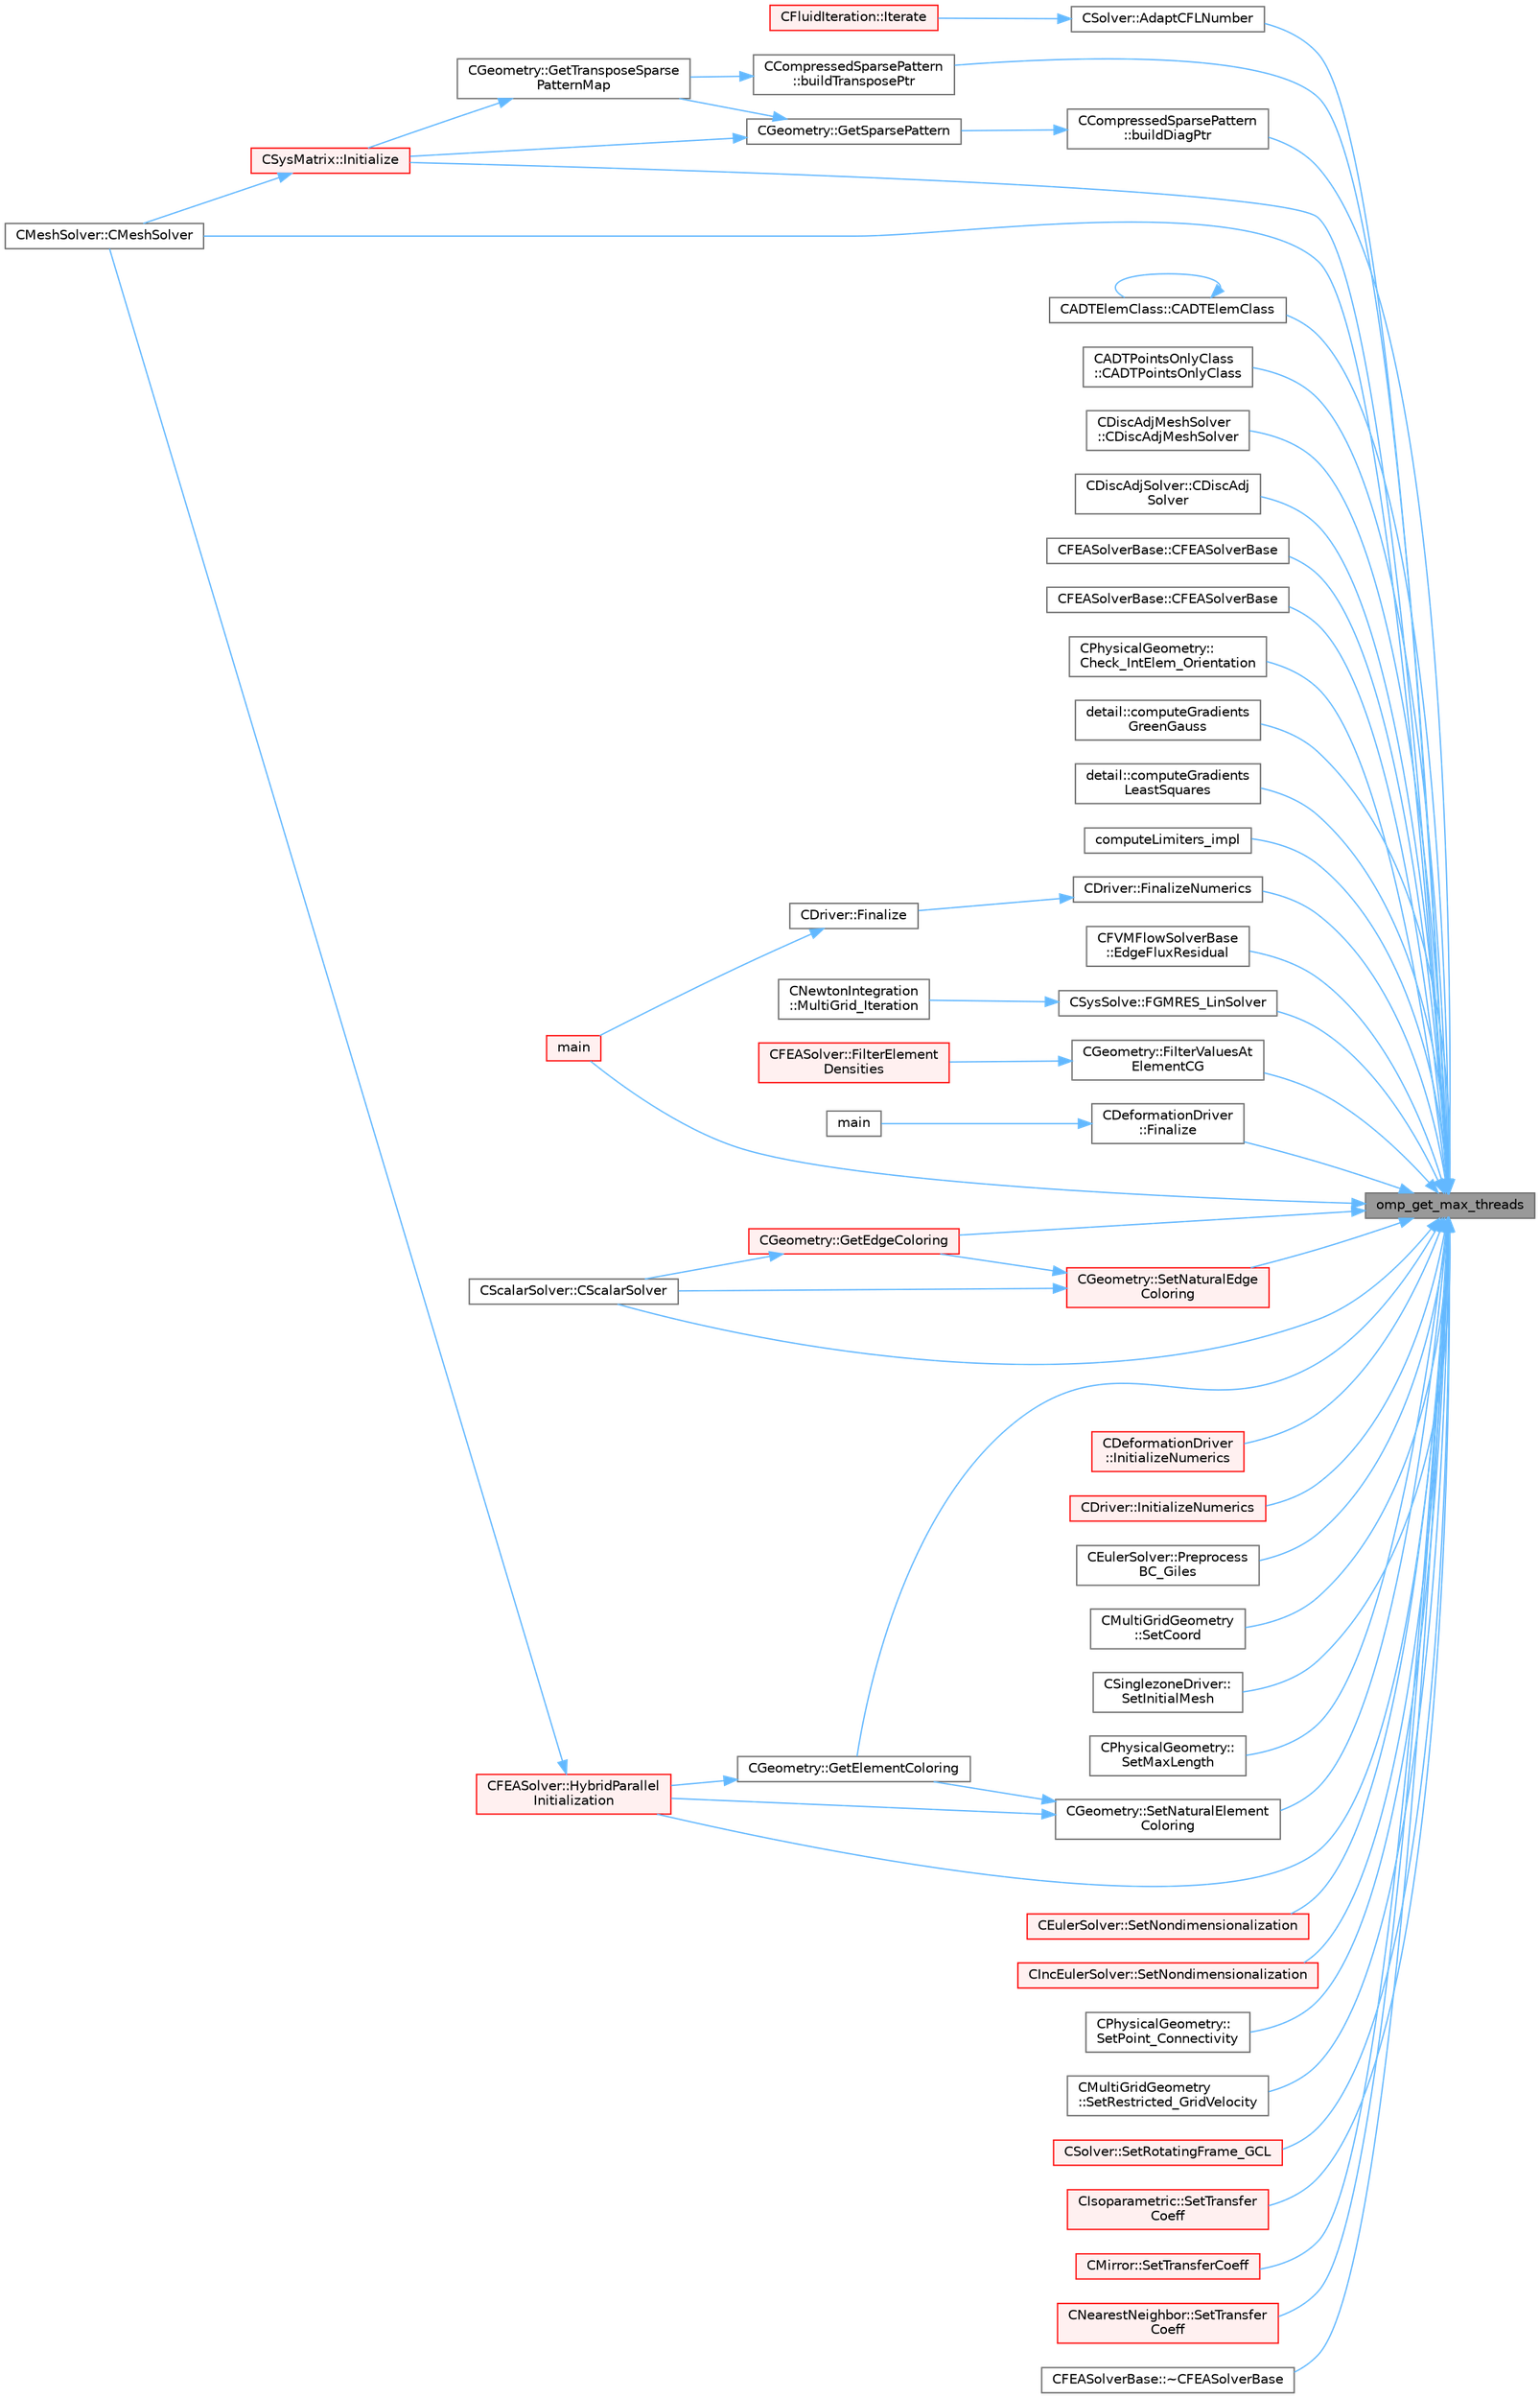 digraph "omp_get_max_threads"
{
 // LATEX_PDF_SIZE
  bgcolor="transparent";
  edge [fontname=Helvetica,fontsize=10,labelfontname=Helvetica,labelfontsize=10];
  node [fontname=Helvetica,fontsize=10,shape=box,height=0.2,width=0.4];
  rankdir="RL";
  Node1 [id="Node000001",label="omp_get_max_threads",height=0.2,width=0.4,color="gray40", fillcolor="grey60", style="filled", fontcolor="black",tooltip="Maximum number of threads available."];
  Node1 -> Node2 [id="edge1_Node000001_Node000002",dir="back",color="steelblue1",style="solid",tooltip=" "];
  Node2 [id="Node000002",label="CSolver::AdaptCFLNumber",height=0.2,width=0.4,color="grey40", fillcolor="white", style="filled",URL="$classCSolver.html#a7db35f21bf505e35cce4bcdf38af3b2a",tooltip="Adapt the CFL number based on the local under-relaxation parameters computed for each nonlinear itera..."];
  Node2 -> Node3 [id="edge2_Node000002_Node000003",dir="back",color="steelblue1",style="solid",tooltip=" "];
  Node3 [id="Node000003",label="CFluidIteration::Iterate",height=0.2,width=0.4,color="red", fillcolor="#FFF0F0", style="filled",URL="$classCFluidIteration.html#a9ce0d8765aff42207afcd2c9ab6f71d8",tooltip="Perform a single iteration of the fluid system."];
  Node1 -> Node5 [id="edge3_Node000001_Node000005",dir="back",color="steelblue1",style="solid",tooltip=" "];
  Node5 [id="Node000005",label="CCompressedSparsePattern\l::buildDiagPtr",height=0.2,width=0.4,color="grey40", fillcolor="white", style="filled",URL="$classCCompressedSparsePattern.html#ae5cfc35029134b4312a9c50380e41b75",tooltip="Build a list of pointers to the diagonal entries of the pattern."];
  Node5 -> Node6 [id="edge4_Node000005_Node000006",dir="back",color="steelblue1",style="solid",tooltip=" "];
  Node6 [id="Node000006",label="CGeometry::GetSparsePattern",height=0.2,width=0.4,color="grey40", fillcolor="white", style="filled",URL="$classCGeometry.html#ae9384368c5032d69b68a389fef8ded4b",tooltip="Get the sparse pattern of \"type\" with given level of fill."];
  Node6 -> Node7 [id="edge5_Node000006_Node000007",dir="back",color="steelblue1",style="solid",tooltip=" "];
  Node7 [id="Node000007",label="CGeometry::GetTransposeSparse\lPatternMap",height=0.2,width=0.4,color="grey40", fillcolor="white", style="filled",URL="$classCGeometry.html#a93838f0e718dd1c69b1a39e30083ad88",tooltip="Get the transpose of the (main, i.e 0 fill) sparse pattern (e.g. CSR becomes CSC)."];
  Node7 -> Node8 [id="edge6_Node000007_Node000008",dir="back",color="steelblue1",style="solid",tooltip=" "];
  Node8 [id="Node000008",label="CSysMatrix::Initialize",height=0.2,width=0.4,color="red", fillcolor="#FFF0F0", style="filled",URL="$classCSysMatrix.html#ae17220ac30c2abcc7fdd3c5dc8f04571",tooltip="Initializes the sparse matrix."];
  Node8 -> Node17 [id="edge7_Node000008_Node000017",dir="back",color="steelblue1",style="solid",tooltip=" "];
  Node17 [id="Node000017",label="CMeshSolver::CMeshSolver",height=0.2,width=0.4,color="grey40", fillcolor="white", style="filled",URL="$classCMeshSolver.html#a728930536c48c01f17b91808115fdb91",tooltip="Constructor of the class."];
  Node6 -> Node8 [id="edge8_Node000006_Node000008",dir="back",color="steelblue1",style="solid",tooltip=" "];
  Node1 -> Node27 [id="edge9_Node000001_Node000027",dir="back",color="steelblue1",style="solid",tooltip=" "];
  Node27 [id="Node000027",label="CCompressedSparsePattern\l::buildTransposePtr",height=0.2,width=0.4,color="grey40", fillcolor="white", style="filled",URL="$classCCompressedSparsePattern.html#aeda12f12ffb4d5161ec075c63c0f9042",tooltip="Build a list of pointers to the transpose entries of the pattern, requires symmetry."];
  Node27 -> Node7 [id="edge10_Node000027_Node000007",dir="back",color="steelblue1",style="solid",tooltip=" "];
  Node1 -> Node28 [id="edge11_Node000001_Node000028",dir="back",color="steelblue1",style="solid",tooltip=" "];
  Node28 [id="Node000028",label="CADTElemClass::CADTElemClass",height=0.2,width=0.4,color="grey40", fillcolor="white", style="filled",URL="$classCADTElemClass.html#aca84ec37470fc91943475dfc8bed21f0",tooltip="Constructor of the class."];
  Node28 -> Node28 [id="edge12_Node000028_Node000028",dir="back",color="steelblue1",style="solid",tooltip=" "];
  Node1 -> Node29 [id="edge13_Node000001_Node000029",dir="back",color="steelblue1",style="solid",tooltip=" "];
  Node29 [id="Node000029",label="CADTPointsOnlyClass\l::CADTPointsOnlyClass",height=0.2,width=0.4,color="grey40", fillcolor="white", style="filled",URL="$classCADTPointsOnlyClass.html#a193a94454e42305eccc40988e0ac0f6d",tooltip="Constructor of the class."];
  Node1 -> Node30 [id="edge14_Node000001_Node000030",dir="back",color="steelblue1",style="solid",tooltip=" "];
  Node30 [id="Node000030",label="CDiscAdjMeshSolver\l::CDiscAdjMeshSolver",height=0.2,width=0.4,color="grey40", fillcolor="white", style="filled",URL="$classCDiscAdjMeshSolver.html#a346e76045c3b527d32288d0d9a7a2bab",tooltip=" "];
  Node1 -> Node31 [id="edge15_Node000001_Node000031",dir="back",color="steelblue1",style="solid",tooltip=" "];
  Node31 [id="Node000031",label="CDiscAdjSolver::CDiscAdj\lSolver",height=0.2,width=0.4,color="grey40", fillcolor="white", style="filled",URL="$classCDiscAdjSolver.html#aa229f12a021f2b1a7b4467fe000dc0b9",tooltip=" "];
  Node1 -> Node32 [id="edge16_Node000001_Node000032",dir="back",color="steelblue1",style="solid",tooltip=" "];
  Node32 [id="Node000032",label="CFEASolverBase::CFEASolverBase",height=0.2,width=0.4,color="grey40", fillcolor="white", style="filled",URL="$classCFEASolverBase.html#ae3f33835abf0d0115701797fc56ad82b",tooltip=" "];
  Node1 -> Node33 [id="edge17_Node000001_Node000033",dir="back",color="steelblue1",style="solid",tooltip=" "];
  Node33 [id="Node000033",label="CFEASolverBase::CFEASolverBase",height=0.2,width=0.4,color="grey40", fillcolor="white", style="filled",URL="$classCFEASolverBase.html#a8a47729b7a11fa6e6031a8d32f16b0ff",tooltip="Constructor of the class."];
  Node1 -> Node34 [id="edge18_Node000001_Node000034",dir="back",color="steelblue1",style="solid",tooltip=" "];
  Node34 [id="Node000034",label="CPhysicalGeometry::\lCheck_IntElem_Orientation",height=0.2,width=0.4,color="grey40", fillcolor="white", style="filled",URL="$classCPhysicalGeometry.html#a8d4cd9d60573e8a9486d07c7b12c90a3",tooltip="Check the volume element orientation."];
  Node1 -> Node17 [id="edge19_Node000001_Node000017",dir="back",color="steelblue1",style="solid",tooltip=" "];
  Node1 -> Node35 [id="edge20_Node000001_Node000035",dir="back",color="steelblue1",style="solid",tooltip=" "];
  Node35 [id="Node000035",label="detail::computeGradients\lGreenGauss",height=0.2,width=0.4,color="grey40", fillcolor="white", style="filled",URL="$group__FvmAlgos.html#ga031dfb21c1777c986ae93d716ec4568b",tooltip="Compute the gradient of a field using the Green-Gauss theorem."];
  Node1 -> Node36 [id="edge21_Node000001_Node000036",dir="back",color="steelblue1",style="solid",tooltip=" "];
  Node36 [id="Node000036",label="detail::computeGradients\lLeastSquares",height=0.2,width=0.4,color="grey40", fillcolor="white", style="filled",URL="$group__FvmAlgos.html#ga186a32bf8b211a50432fe55a6a608c21",tooltip="Compute the gradient of a field using inverse-distance-weighted or unweighted Least-Squares approxima..."];
  Node1 -> Node37 [id="edge22_Node000001_Node000037",dir="back",color="steelblue1",style="solid",tooltip=" "];
  Node37 [id="Node000037",label="computeLimiters_impl",height=0.2,width=0.4,color="grey40", fillcolor="white", style="filled",URL="$group__FvmAlgos.html#ga4639562695f9dc19f098e6d00fcacde1",tooltip="Generic limiter computation for methods based on one limiter value per point (as opposed to one per e..."];
  Node1 -> Node38 [id="edge23_Node000001_Node000038",dir="back",color="steelblue1",style="solid",tooltip=" "];
  Node38 [id="Node000038",label="CScalarSolver::CScalarSolver",height=0.2,width=0.4,color="grey40", fillcolor="white", style="filled",URL="$classCScalarSolver.html#a1afc69d5b797a6ca3951cc43e5594313",tooltip="Constructor of the class."];
  Node1 -> Node39 [id="edge24_Node000001_Node000039",dir="back",color="steelblue1",style="solid",tooltip=" "];
  Node39 [id="Node000039",label="CFVMFlowSolverBase\l::EdgeFluxResidual",height=0.2,width=0.4,color="grey40", fillcolor="white", style="filled",URL="$classCFVMFlowSolverBase.html#a8c19de20d537852775225aa6d201f00f",tooltip="Method to compute convective and viscous residual contribution using vectorized numerics."];
  Node1 -> Node40 [id="edge25_Node000001_Node000040",dir="back",color="steelblue1",style="solid",tooltip=" "];
  Node40 [id="Node000040",label="CSysSolve::FGMRES_LinSolver",height=0.2,width=0.4,color="grey40", fillcolor="white", style="filled",URL="$classCSysSolve.html#ac8ce20d54f2eb18abecac419d969533f",tooltip="Flexible Generalized Minimal Residual method."];
  Node40 -> Node41 [id="edge26_Node000040_Node000041",dir="back",color="steelblue1",style="solid",tooltip=" "];
  Node41 [id="Node000041",label="CNewtonIntegration\l::MultiGrid_Iteration",height=0.2,width=0.4,color="grey40", fillcolor="white", style="filled",URL="$classCNewtonIntegration.html#a6ab239b0f89da6ee07869b0a192f316d",tooltip="This class overrides this method to make it a drop-in replacement for CMultigridIntegration."];
  Node1 -> Node42 [id="edge27_Node000001_Node000042",dir="back",color="steelblue1",style="solid",tooltip=" "];
  Node42 [id="Node000042",label="CGeometry::FilterValuesAt\lElementCG",height=0.2,width=0.4,color="grey40", fillcolor="white", style="filled",URL="$classCGeometry.html#a286b6e2cc2011e9753a308a318a0611c",tooltip="Filter values given at the element CG by performing a weighted average over a radial neighbourhood."];
  Node42 -> Node43 [id="edge28_Node000042_Node000043",dir="back",color="steelblue1",style="solid",tooltip=" "];
  Node43 [id="Node000043",label="CFEASolver::FilterElement\lDensities",height=0.2,width=0.4,color="red", fillcolor="#FFF0F0", style="filled",URL="$classCFEASolver.html#a7e11c36921b2c146ca2fd7d1a0512ffd",tooltip="Filter the density field for topology optimization applications."];
  Node1 -> Node45 [id="edge29_Node000001_Node000045",dir="back",color="steelblue1",style="solid",tooltip=" "];
  Node45 [id="Node000045",label="CDeformationDriver\l::Finalize",height=0.2,width=0.4,color="grey40", fillcolor="white", style="filled",URL="$classCDeformationDriver.html#adb8b433760437909b55a3037b1280754",tooltip="Deallocation routine."];
  Node45 -> Node46 [id="edge30_Node000045_Node000046",dir="back",color="steelblue1",style="solid",tooltip=" "];
  Node46 [id="Node000046",label="main",height=0.2,width=0.4,color="grey40", fillcolor="white", style="filled",URL="$SU2__DEF_8cpp.html#a0ddf1224851353fc92bfbff6f499fa97",tooltip=" "];
  Node1 -> Node47 [id="edge31_Node000001_Node000047",dir="back",color="steelblue1",style="solid",tooltip=" "];
  Node47 [id="Node000047",label="CDriver::FinalizeNumerics",height=0.2,width=0.4,color="grey40", fillcolor="white", style="filled",URL="$classCDriver.html#a0749b714cd4a3d02149e7434c171958f",tooltip="Definition and allocation of all solver classes."];
  Node47 -> Node48 [id="edge32_Node000047_Node000048",dir="back",color="steelblue1",style="solid",tooltip=" "];
  Node48 [id="Node000048",label="CDriver::Finalize",height=0.2,width=0.4,color="grey40", fillcolor="white", style="filled",URL="$classCDriver.html#a78f43a66848499453b16e1135d2e6883",tooltip="Deallocation routine."];
  Node48 -> Node49 [id="edge33_Node000048_Node000049",dir="back",color="steelblue1",style="solid",tooltip=" "];
  Node49 [id="Node000049",label="main",height=0.2,width=0.4,color="red", fillcolor="#FFF0F0", style="filled",URL="$SU2__CFD_8cpp.html#a0ddf1224851353fc92bfbff6f499fa97",tooltip=" "];
  Node1 -> Node53 [id="edge34_Node000001_Node000053",dir="back",color="steelblue1",style="solid",tooltip=" "];
  Node53 [id="Node000053",label="CGeometry::GetEdgeColoring",height=0.2,width=0.4,color="red", fillcolor="#FFF0F0", style="filled",URL="$classCGeometry.html#a1918f1d5fd5404f35ab64407242b5d24",tooltip="Get the edge coloring."];
  Node53 -> Node38 [id="edge35_Node000053_Node000038",dir="back",color="steelblue1",style="solid",tooltip=" "];
  Node1 -> Node55 [id="edge36_Node000001_Node000055",dir="back",color="steelblue1",style="solid",tooltip=" "];
  Node55 [id="Node000055",label="CGeometry::GetElementColoring",height=0.2,width=0.4,color="grey40", fillcolor="white", style="filled",URL="$classCGeometry.html#a0958106e0ba545db5ff7fdcf7a8583ba",tooltip="Get the element coloring."];
  Node55 -> Node56 [id="edge37_Node000055_Node000056",dir="back",color="steelblue1",style="solid",tooltip=" "];
  Node56 [id="Node000056",label="CFEASolver::HybridParallel\lInitialization",height=0.2,width=0.4,color="red", fillcolor="#FFF0F0", style="filled",URL="$classCFEASolver.html#abcef9eb21dd43cbf8598bdfea0f9fef8",tooltip="Actions required to initialize the supporting variables for hybrid parallel execution."];
  Node56 -> Node17 [id="edge38_Node000056_Node000017",dir="back",color="steelblue1",style="solid",tooltip=" "];
  Node1 -> Node56 [id="edge39_Node000001_Node000056",dir="back",color="steelblue1",style="solid",tooltip=" "];
  Node1 -> Node8 [id="edge40_Node000001_Node000008",dir="back",color="steelblue1",style="solid",tooltip=" "];
  Node1 -> Node57 [id="edge41_Node000001_Node000057",dir="back",color="steelblue1",style="solid",tooltip=" "];
  Node57 [id="Node000057",label="CDeformationDriver\l::InitializeNumerics",height=0.2,width=0.4,color="red", fillcolor="#FFF0F0", style="filled",URL="$classCDeformationDriver.html#aa70952547b202349fe569682144403df",tooltip="Preprocess the numerics container."];
  Node1 -> Node59 [id="edge42_Node000001_Node000059",dir="back",color="steelblue1",style="solid",tooltip=" "];
  Node59 [id="Node000059",label="CDriver::InitializeNumerics",height=0.2,width=0.4,color="red", fillcolor="#FFF0F0", style="filled",URL="$classCDriver.html#a5294ec170c889821b57d4ec7b8dc2c3c",tooltip="Definition and allocation of all solver classes."];
  Node1 -> Node49 [id="edge43_Node000001_Node000049",dir="back",color="steelblue1",style="solid",tooltip=" "];
  Node1 -> Node61 [id="edge44_Node000001_Node000061",dir="back",color="steelblue1",style="solid",tooltip=" "];
  Node61 [id="Node000061",label="CEulerSolver::Preprocess\lBC_Giles",height=0.2,width=0.4,color="grey40", fillcolor="white", style="filled",URL="$classCEulerSolver.html#a4effd63e51aef9426ea0e327c104bb30",tooltip="It computes Fourier transformation for the needed quantities along the pitch for each span in turboma..."];
  Node1 -> Node62 [id="edge45_Node000001_Node000062",dir="back",color="steelblue1",style="solid",tooltip=" "];
  Node62 [id="Node000062",label="CMultiGridGeometry\l::SetCoord",height=0.2,width=0.4,color="grey40", fillcolor="white", style="filled",URL="$classCMultiGridGeometry.html#a3e4c07f4473ae6066ff0c9078eb1a63a",tooltip="Set a representative coordinates of the agglomerated control volume."];
  Node1 -> Node63 [id="edge46_Node000001_Node000063",dir="back",color="steelblue1",style="solid",tooltip=" "];
  Node63 [id="Node000063",label="CSinglezoneDriver::\lSetInitialMesh",height=0.2,width=0.4,color="grey40", fillcolor="white", style="filled",URL="$classCSinglezoneDriver.html#aec7315f833718d3f1ac6c2fb2b2a661b",tooltip="Perform a mesh deformation as initial condition."];
  Node1 -> Node64 [id="edge47_Node000001_Node000064",dir="back",color="steelblue1",style="solid",tooltip=" "];
  Node64 [id="Node000064",label="CPhysicalGeometry::\lSetMaxLength",height=0.2,width=0.4,color="grey40", fillcolor="white", style="filled",URL="$classCPhysicalGeometry.html#ad7c08b67e40f383f1d86439adec70854",tooltip="Set the maximum cell-center to cell-center distance for CVs."];
  Node1 -> Node65 [id="edge48_Node000001_Node000065",dir="back",color="steelblue1",style="solid",tooltip=" "];
  Node65 [id="Node000065",label="CGeometry::SetNaturalEdge\lColoring",height=0.2,width=0.4,color="red", fillcolor="#FFF0F0", style="filled",URL="$classCGeometry.html#a44e61cae2c9f90993e25988f794acb9f",tooltip="Force the natural (sequential) edge coloring."];
  Node65 -> Node38 [id="edge49_Node000065_Node000038",dir="back",color="steelblue1",style="solid",tooltip=" "];
  Node65 -> Node53 [id="edge50_Node000065_Node000053",dir="back",color="steelblue1",style="solid",tooltip=" "];
  Node1 -> Node66 [id="edge51_Node000001_Node000066",dir="back",color="steelblue1",style="solid",tooltip=" "];
  Node66 [id="Node000066",label="CGeometry::SetNaturalElement\lColoring",height=0.2,width=0.4,color="grey40", fillcolor="white", style="filled",URL="$classCGeometry.html#a150d5535645653c34a0da93e7b959090",tooltip="Force the natural (sequential) element coloring."];
  Node66 -> Node55 [id="edge52_Node000066_Node000055",dir="back",color="steelblue1",style="solid",tooltip=" "];
  Node66 -> Node56 [id="edge53_Node000066_Node000056",dir="back",color="steelblue1",style="solid",tooltip=" "];
  Node1 -> Node67 [id="edge54_Node000001_Node000067",dir="back",color="steelblue1",style="solid",tooltip=" "];
  Node67 [id="Node000067",label="CEulerSolver::SetNondimensionalization",height=0.2,width=0.4,color="red", fillcolor="#FFF0F0", style="filled",URL="$classCEulerSolver.html#a1c633d6e77fefb2e76308e2ba0af0c2c",tooltip="Set the solver nondimensionalization."];
  Node1 -> Node68 [id="edge55_Node000001_Node000068",dir="back",color="steelblue1",style="solid",tooltip=" "];
  Node68 [id="Node000068",label="CIncEulerSolver::SetNondimensionalization",height=0.2,width=0.4,color="red", fillcolor="#FFF0F0", style="filled",URL="$classCIncEulerSolver.html#a2cffaa24417cb3803d36d38b3874d6d0",tooltip="Set the solver nondimensionalization."];
  Node1 -> Node69 [id="edge56_Node000001_Node000069",dir="back",color="steelblue1",style="solid",tooltip=" "];
  Node69 [id="Node000069",label="CPhysicalGeometry::\lSetPoint_Connectivity",height=0.2,width=0.4,color="grey40", fillcolor="white", style="filled",URL="$classCPhysicalGeometry.html#ab0568a0b65f24202290007ca97e5e050",tooltip="Set points which surround a point."];
  Node1 -> Node70 [id="edge57_Node000001_Node000070",dir="back",color="steelblue1",style="solid",tooltip=" "];
  Node70 [id="Node000070",label="CMultiGridGeometry\l::SetRestricted_GridVelocity",height=0.2,width=0.4,color="grey40", fillcolor="white", style="filled",URL="$classCMultiGridGeometry.html#a93ad7df528090f8cd645a4691e4b13fd",tooltip="Set the grid velocity at each node in the coarse mesh level based on a restriction from a finer mesh."];
  Node1 -> Node71 [id="edge58_Node000001_Node000071",dir="back",color="steelblue1",style="solid",tooltip=" "];
  Node71 [id="Node000071",label="CSolver::SetRotatingFrame_GCL",height=0.2,width=0.4,color="red", fillcolor="#FFF0F0", style="filled",URL="$classCSolver.html#a12b6394ab7881167d168b3d2aa3a1fc7",tooltip="Set Value of the residual due to the Geometric Conservation Law (GCL) for steady rotating frame probl..."];
  Node1 -> Node73 [id="edge59_Node000001_Node000073",dir="back",color="steelblue1",style="solid",tooltip=" "];
  Node73 [id="Node000073",label="CIsoparametric::SetTransfer\lCoeff",height=0.2,width=0.4,color="red", fillcolor="#FFF0F0", style="filled",URL="$classCIsoparametric.html#a49aa2bab50cc3150fd09d95710bfbf05",tooltip="Set up transfer matrix defining relation between two meshes."];
  Node1 -> Node75 [id="edge60_Node000001_Node000075",dir="back",color="steelblue1",style="solid",tooltip=" "];
  Node75 [id="Node000075",label="CMirror::SetTransferCoeff",height=0.2,width=0.4,color="red", fillcolor="#FFF0F0", style="filled",URL="$classCMirror.html#ae10062578d5514be2b13fa303fab3bd8",tooltip="Set up transfer matrix defining relation between two meshes."];
  Node1 -> Node77 [id="edge61_Node000001_Node000077",dir="back",color="steelblue1",style="solid",tooltip=" "];
  Node77 [id="Node000077",label="CNearestNeighbor::SetTransfer\lCoeff",height=0.2,width=0.4,color="red", fillcolor="#FFF0F0", style="filled",URL="$classCNearestNeighbor.html#aad385224aa3e0421de2b3dabe9c7a75f",tooltip="Set up transfer matrix defining relation between two meshes."];
  Node1 -> Node79 [id="edge62_Node000001_Node000079",dir="back",color="steelblue1",style="solid",tooltip=" "];
  Node79 [id="Node000079",label="CFEASolverBase::~CFEASolverBase",height=0.2,width=0.4,color="grey40", fillcolor="white", style="filled",URL="$classCFEASolverBase.html#a0336031bbe902bd0aa4a88d0c8d8965f",tooltip="Destructor of the class."];
}
